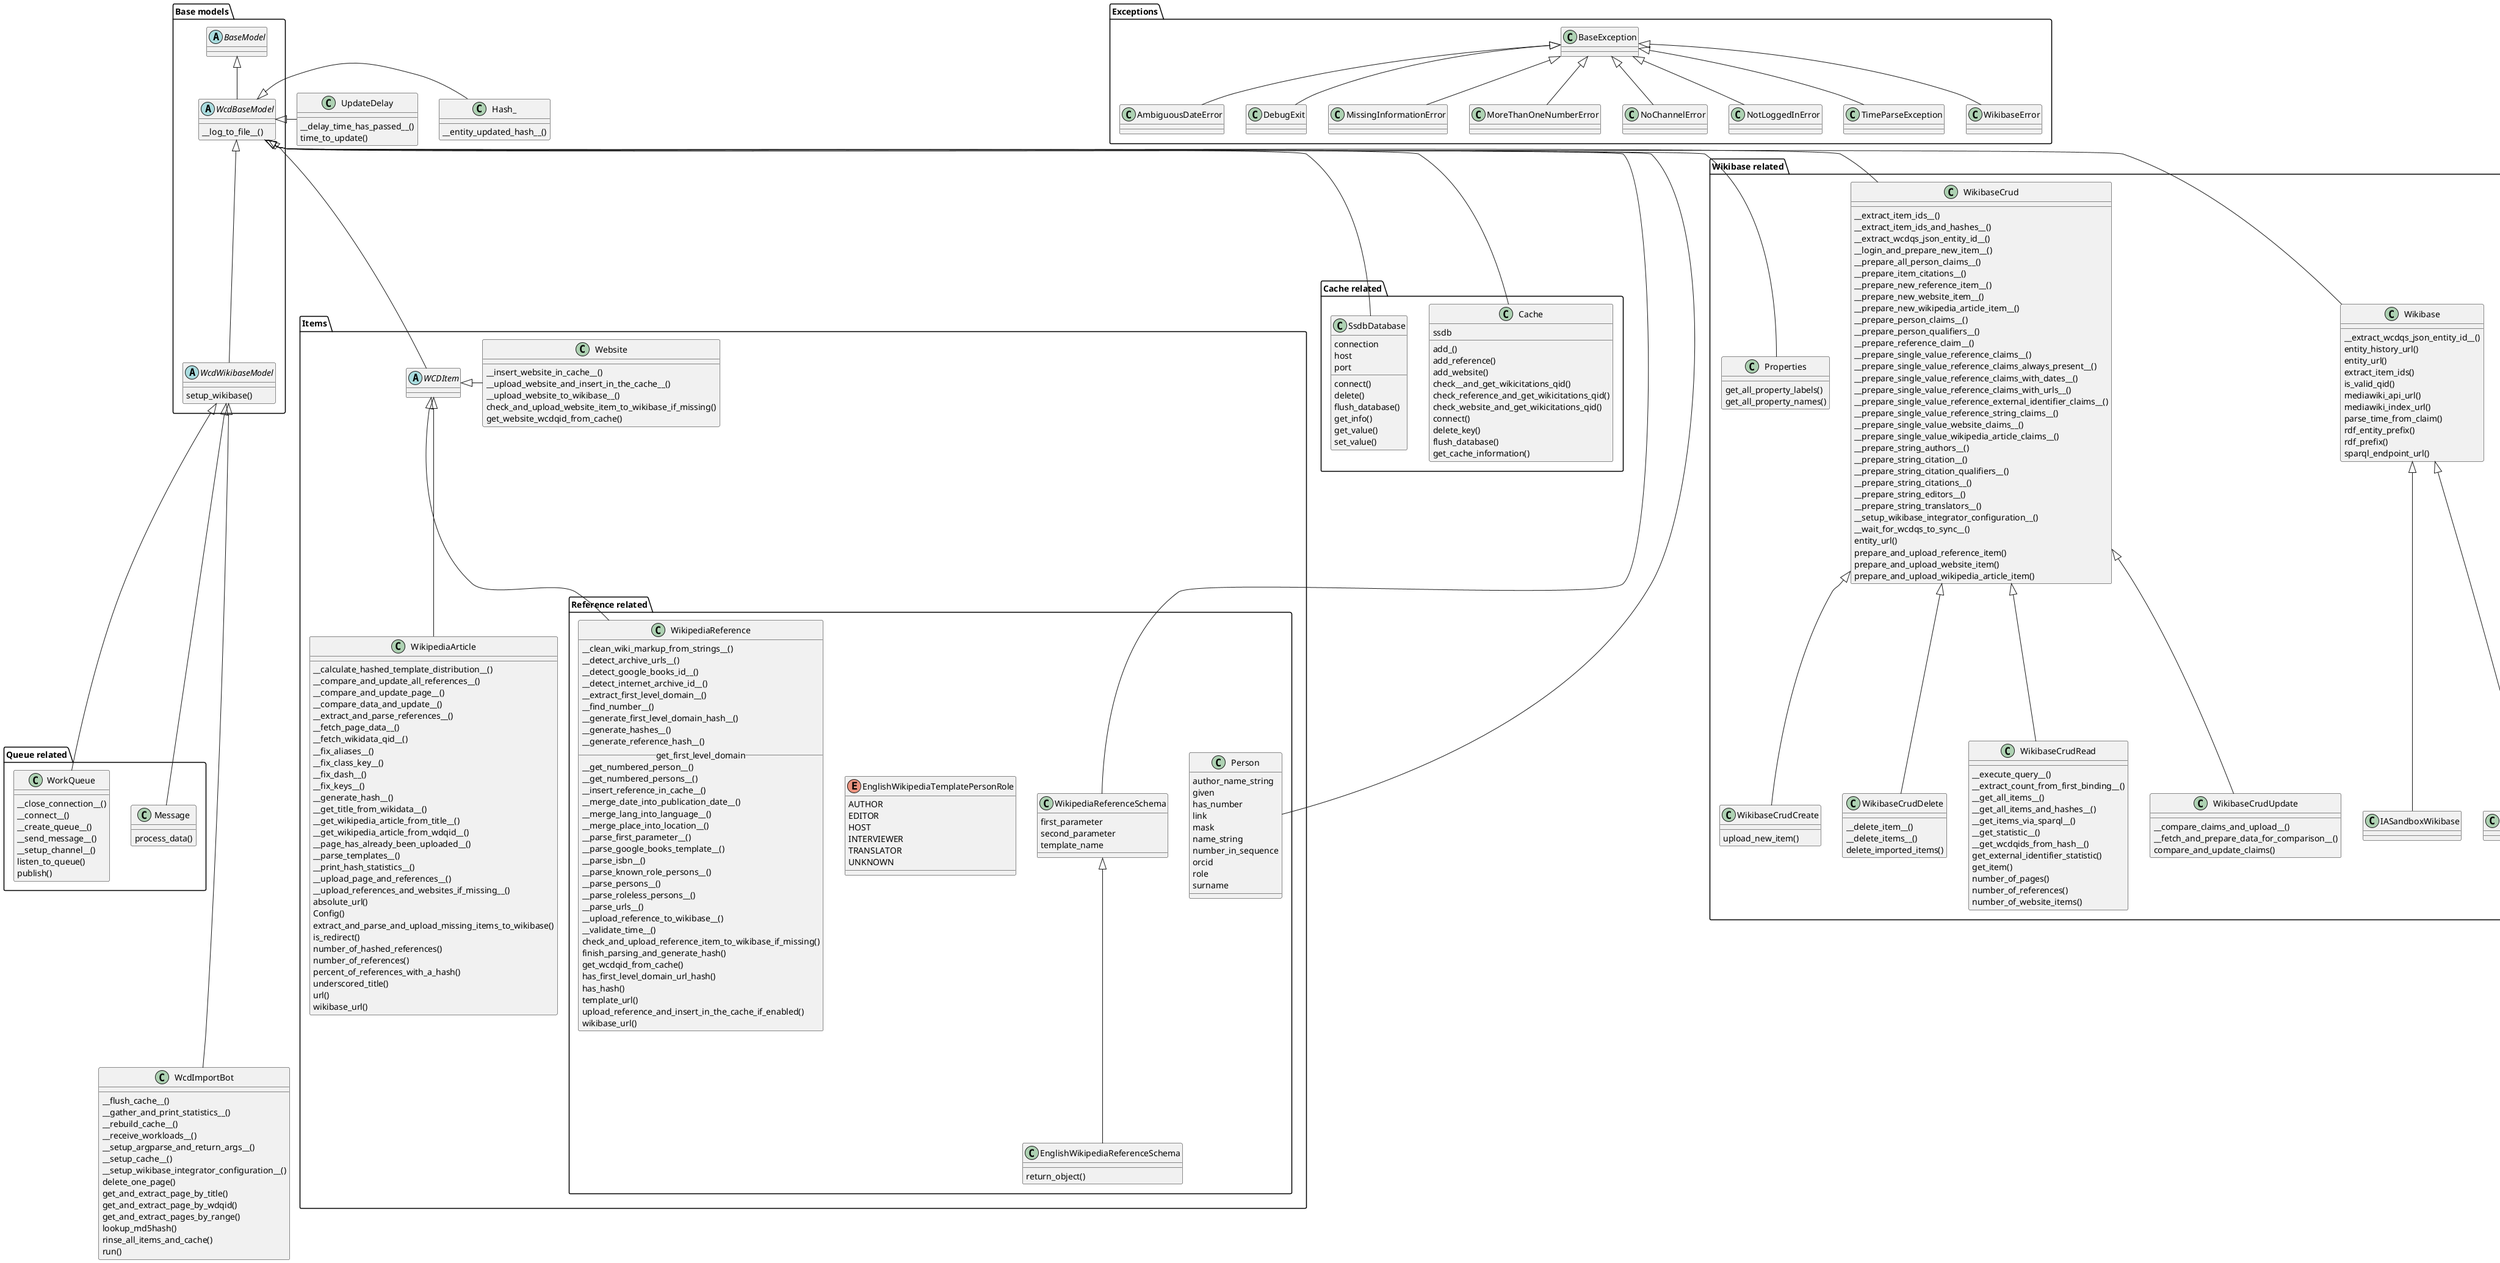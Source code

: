 @startuml
'https://plantuml.com/class-diagram

' We don't include attributes in this diagram because it just clutters
' everything.

package "Base models" {
    abstract class BaseModel
    abstract class WcdBaseModel{
    __log_to_file__()
    }
    BaseModel <|-- WcdBaseModel
    abstract class WcdWikibaseModel {
    setup_wikibase()
    }
    WcdBaseModel <|-- WcdWikibaseModel
}
WcdWikibaseModel <|--- WcdImportBot


package "Cache related" {
    WcdBaseModel <|-- Cache
    WcdBaseModel <|-- SsdbDatabase
    class Cache {
    ssdb
    add_()
    add_reference()
    add_website()
    check__and_get_wikicitations_qid()
    check_reference_and_get_wikicitations_qid()
    check_website_and_get_wikicitations_qid()
    connect()
    delete_key()
    flush_database()
    get_cache_information()
    }

    class SsdbDatabase{
    connection
    host
    port
    connect()
    delete()
    flush_database()
    get_info()
    get_value()
    set_value()
    }
}
class WcdImportBot{
__flush_cache__()
__gather_and_print_statistics__()
__rebuild_cache__()
__receive_workloads__()
__setup_argparse_and_return_args__()
__setup_cache__()
__setup_wikibase_integrator_configuration__()
delete_one_page()
get_and_extract_page_by_title()
get_and_extract_page_by_wdqid()
get_and_extract_pages_by_range()
lookup_md5hash()
rinse_all_items_and_cache()
run()
}

package Items {
    abstract class WCDItem
    WcdBaseModel <|-- WCDItem
    WCDItem <|-- WikipediaArticle
    package "Reference related" {
        class EnglishWikipediaReferenceSchema{
        return_object()
        }
        WcdBaseModel <|-- WikipediaReferenceSchema
        WikipediaReferenceSchema <|-- EnglishWikipediaReferenceSchema
        class WikipediaReferenceSchema{
        first_parameter
        second_parameter
        template_name
        }

        WcdBaseModel <|-- Person
        class Person {
        author_name_string
        given
        has_number
        link
        mask
        name_string
        number_in_sequence
        orcid
        role
        surname
        }
        enum EnglishWikipediaTemplatePersonRole {
        AUTHOR
        EDITOR
        HOST
        INTERVIEWER
        TRANSLATOR
        UNKNOWN
        }
        WCDItem <|-- WikipediaReference
        class WikipediaReference {
        __clean_wiki_markup_from_strings__()
        __detect_archive_urls__()
        __detect_google_books_id__()
        __detect_internet_archive_id__()
        __extract_first_level_domain__()
        __find_number__()
        __generate_first_level_domain_hash__()
        __generate_hashes__()
        __generate_reference_hash__()
        __get_first_level_domain__
        __get_numbered_person__()
        __get_numbered_persons__()
        __insert_reference_in_cache__()
        __merge_date_into_publication_date__()
        __merge_lang_into_language__()
        __merge_place_into_location__()
        __parse_first_parameter__()
        __parse_google_books_template__()
        __parse_isbn__()
        __parse_known_role_persons__()
        __parse_persons__()
        __parse_roleless_persons__()
        __parse_urls__()
        __upload_reference_to_wikibase__()
        __validate_time__()
        check_and_upload_reference_item_to_wikibase_if_missing()
        finish_parsing_and_generate_hash()
        get_wcdqid_from_cache()
        has_first_level_domain_url_hash()
        has_hash()
        template_url()
        upload_reference_and_insert_in_the_cache_if_enabled()
        wikibase_url()
        }
    }
    class WikipediaArticle{
    __calculate_hashed_template_distribution__()
    __compare_and_update_all_references__()
    __compare_and_update_page__()
    __compare_data_and_update__()
    __extract_and_parse_references__()
    __fetch_page_data__()
    __fetch_wikidata_qid__()
    __fix_aliases__()
    __fix_class_key__()
    __fix_dash__()
    __fix_keys__()
    __generate_hash__()
    __get_title_from_wikidata__()
    __get_wikipedia_article_from_title__()
    __get_wikipedia_article_from_wdqid__()
    __page_has_already_been_uploaded__()
    __parse_templates__()
    __print_hash_statistics__()
    __upload_page_and_references__()
    __upload_references_and_websites_if_missing__()
    absolute_url()
    Config()
    extract_and_parse_and_upload_missing_items_to_wikibase()
    is_redirect()
    number_of_hashed_references()
    number_of_references()
    percent_of_references_with_a_hash()
    underscored_title()
    url()
    wikibase_url()
    }

    class Website{
    __insert_website_in_cache__()
    __upload_website_and_insert_in_the_cache__()
    __upload_website_to_wikibase__()
    check_and_upload_website_item_to_wikibase_if_missing()
    get_website_wcdqid_from_cache()
    }
    WCDItem <|- Website
}
class UpdateDelay{
__delay_time_has_passed__()
time_to_update()
}
WcdBaseModel <|- UpdateDelay
class Hash_{
__entity_updated_hash__()
}
WcdBaseModel <|- Hash_
package "Queue related" {
    class Message{
    process_data()
    }
    WcdWikibaseModel <|-- Message
    class WorkQueue{
    __close_connection__()
    __connect__()
    __create_queue__()
    __send_message__()
    __setup_channel__()
    listen_to_queue()
    publish()
    }
    WcdWikibaseModel <|-- WorkQueue
}
package "Wikibase related" {
    class Wikibase {
    __extract_wcdqs_json_entity_id__()
    entity_history_url()
    entity_url()
    extract_item_ids()
    is_valid_qid()
    mediawiki_api_url()
    mediawiki_index_url()
    parse_time_from_claim()
    rdf_entity_prefix()
    rdf_prefix()
    sparql_endpoint_url()
    }
    WcdBaseModel <|-- Wikibase
    class IASandboxWikibase
    Wikibase <|-- IASandboxWikibase
    class WikiCitationsWikibase
    Wikibase <|-- WikiCitationsWikibase
    class WikibaseCrud{
    __extract_item_ids__()
    __extract_item_ids_and_hashes__()
    __extract_wcdqs_json_entity_id__()
    __login_and_prepare_new_item__()
    __prepare_all_person_claims__()
    __prepare_item_citations__()
    __prepare_new_reference_item__()
    __prepare_new_website_item__()
    __prepare_new_wikipedia_article_item__()
    __prepare_person_claims__()
    __prepare_person_qualifiers__()
    __prepare_reference_claim__()
    __prepare_single_value_reference_claims__()
    __prepare_single_value_reference_claims_always_present__()
    __prepare_single_value_reference_claims_with_dates__()
    __prepare_single_value_reference_claims_with_urls__()
    __prepare_single_value_reference_external_identifier_claims__()
    __prepare_single_value_reference_string_claims__()
    __prepare_single_value_website_claims__()
    __prepare_single_value_wikipedia_article_claims__()
    __prepare_string_authors__()
    __prepare_string_citation__()
    __prepare_string_citation_qualifiers__()
    __prepare_string_citations__()
    __prepare_string_editors__()
    __prepare_string_translators__()
    __setup_wikibase_integrator_configuration__()
    __wait_for_wcdqs_to_sync__()
    entity_url()
    prepare_and_upload_reference_item()
    prepare_and_upload_website_item()
    prepare_and_upload_wikipedia_article_item()
    }
    WcdBaseModel <|-- WikibaseCrud
    class WikibaseCrudCreate{
    upload_new_item()
    }
    WikibaseCrud <|-- WikibaseCrudCreate
    class WikibaseCrudDelete{
    __delete_item__()
    __delete_items__()
    delete_imported_items()
    }
    WikibaseCrud <|-- WikibaseCrudDelete
    class WikibaseCrudRead{
    __execute_query__()
    __extract_count_from_first_binding__()
    __get_all_items__()
    __get_all_items_and_hashes__()
    __get_items_via_sparql__()
    __get_statistic__()
    __get_wcdqids_from_hash__()
    get_external_identifier_statistic()
    get_item()
    number_of_pages()
    number_of_references()
    number_of_website_items()
    }
    WikibaseCrud <|-- WikibaseCrudRead
    class WikibaseCrudUpdate{
    __compare_claims_and_upload__()
    __fetch_and_prepare_data_for_comparison__()
    compare_and_update_claims()
    }
    WikibaseCrud <|-- WikibaseCrudUpdate
    class Properties{
    get_all_property_labels()
    get_all_property_names()
    }
    WcdBaseModel <|-- Properties
}
package "Exceptions" {
    class BaseException
    class AmbiguousDateError
    class DebugExit
    class MissingInformationError
    class MoreThanOneNumberError
    class NoChannelError
    class NotLoggedInError
    class TimeParseException
    class WikibaseError
    BaseException <|-- AmbiguousDateError
    BaseException <|-- DebugExit
    BaseException <|-- MissingInformationError
    BaseException <|-- MoreThanOneNumberError
    BaseException <|-- NoChannelError
    BaseException <|-- NotLoggedInError
    BaseException <|-- TimeParseException
    BaseException <|-- WikibaseError
}
@enduml